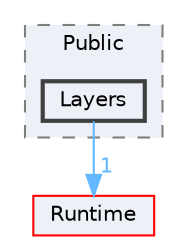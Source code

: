 digraph "Layers"
{
 // INTERACTIVE_SVG=YES
 // LATEX_PDF_SIZE
  bgcolor="transparent";
  edge [fontname=Helvetica,fontsize=10,labelfontname=Helvetica,labelfontsize=10];
  node [fontname=Helvetica,fontsize=10,shape=box,height=0.2,width=0.4];
  compound=true
  subgraph clusterdir_978a81d20f5a53c90067a06992956062 {
    graph [ bgcolor="#edf0f7", pencolor="grey50", label="Public", fontname=Helvetica,fontsize=10 style="filled,dashed", URL="dir_978a81d20f5a53c90067a06992956062.html",tooltip=""]
  dir_6c0aa19a6859f5c63753a28c2ead2ec4 [label="Layers", fillcolor="#edf0f7", color="grey25", style="filled,bold", URL="dir_6c0aa19a6859f5c63753a28c2ead2ec4.html",tooltip=""];
  }
  dir_7536b172fbd480bfd146a1b1acd6856b [label="Runtime", fillcolor="#edf0f7", color="red", style="filled", URL="dir_7536b172fbd480bfd146a1b1acd6856b.html",tooltip=""];
  dir_6c0aa19a6859f5c63753a28c2ead2ec4->dir_7536b172fbd480bfd146a1b1acd6856b [headlabel="1", labeldistance=1.5 headhref="dir_000557_000984.html" href="dir_000557_000984.html" color="steelblue1" fontcolor="steelblue1"];
}
